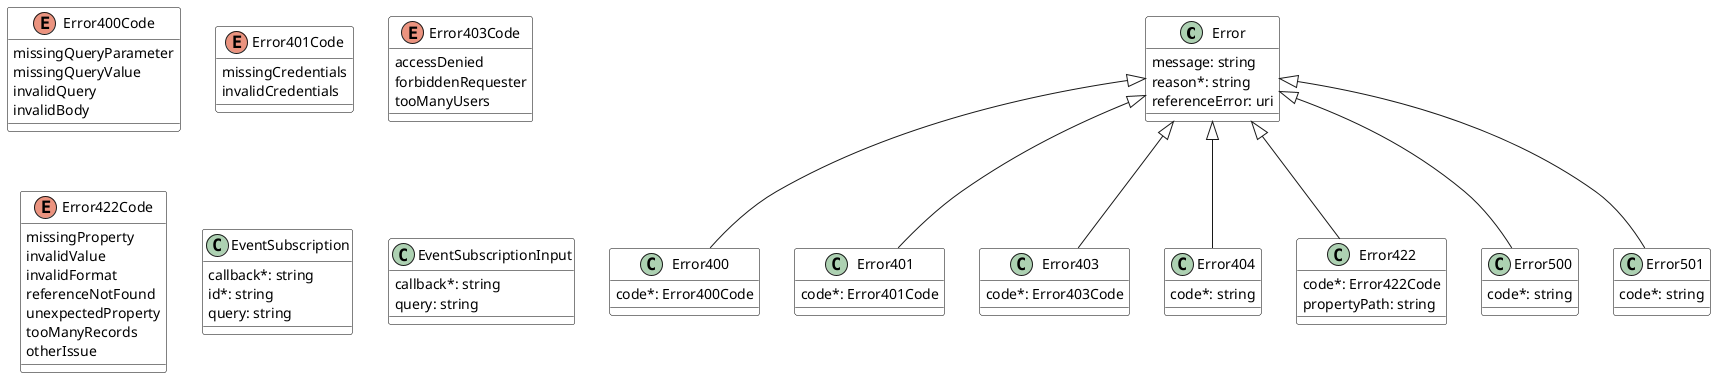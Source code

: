 @startuml faultManagementDataModelPart4
skinparam {
    ClassBackgroundColor White
    ClassBorderColor Black
}

class Error {

    message: string
    reason*: string
    referenceError: uri
}

class Error400 {

    code*: Error400Code
}
Error <|-- Error400

enum Error400Code {

    missingQueryParameter
    missingQueryValue
    invalidQuery
    invalidBody
}
class Error401 {

    code*: Error401Code
}
Error <|-- Error401

enum Error401Code {

    missingCredentials
    invalidCredentials
}
class Error403 {

    code*: Error403Code
}
Error <|-- Error403

enum Error403Code {

    accessDenied
    forbiddenRequester
    tooManyUsers
}
class Error404 {

    code*: string
}
Error <|-- Error404

class Error422 {

    code*: Error422Code
    propertyPath: string
}
Error <|-- Error422

enum Error422Code {

    missingProperty
    invalidValue
    invalidFormat
    referenceNotFound
    unexpectedProperty
    tooManyRecords
    otherIssue
}
class Error500 {

    code*: string
}
Error <|-- Error500

class Error501 {

    code*: string
}
Error <|-- Error501

class EventSubscription {

    callback*: string
    id*: string
    query: string
}

class EventSubscriptionInput {

    callback*: string
    query: string
}

@enduml
